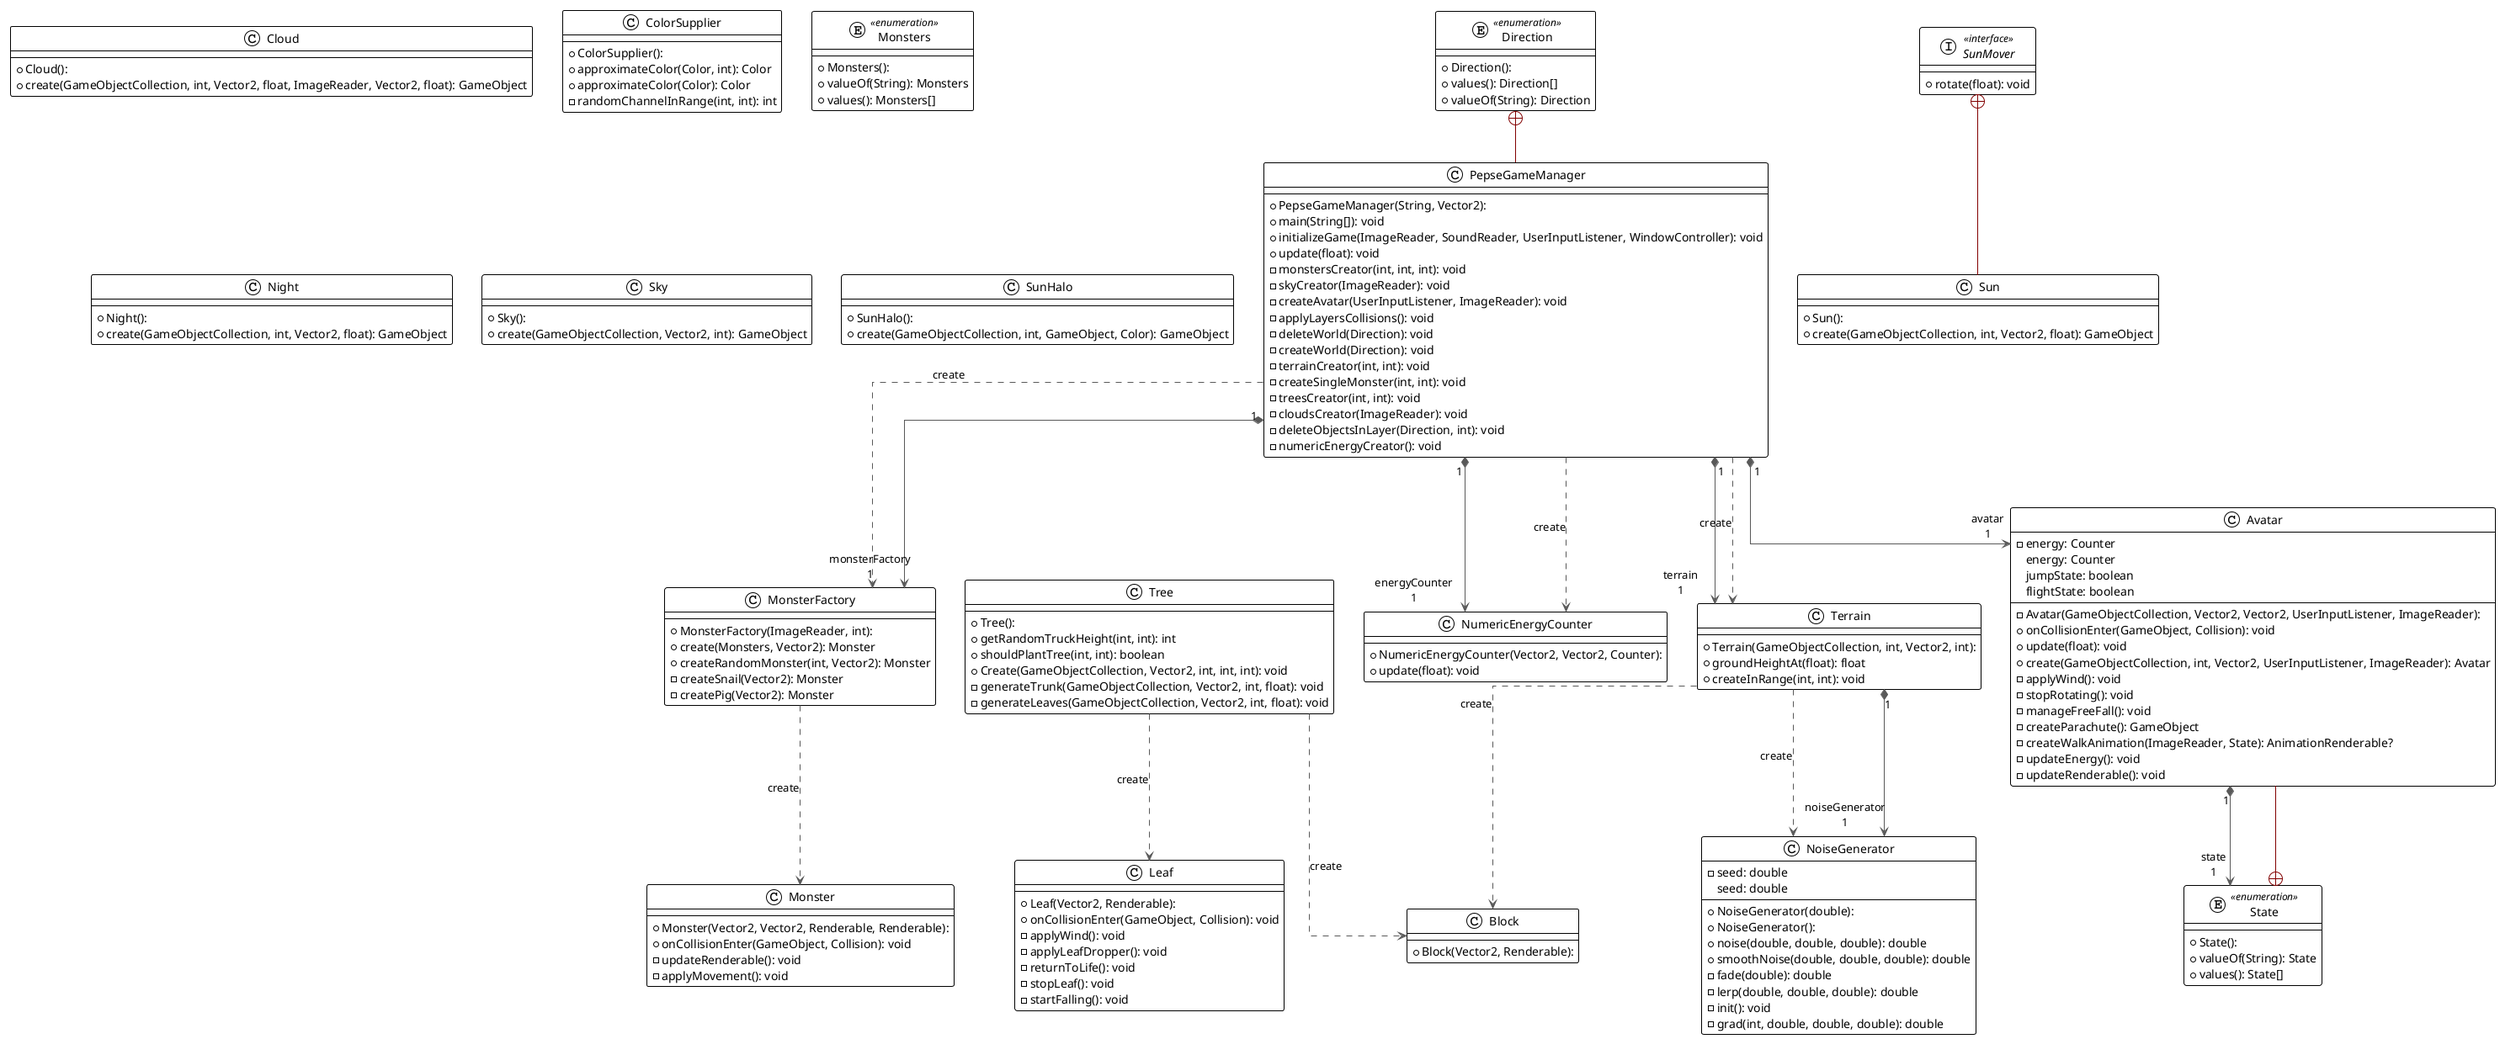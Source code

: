 @startuml

!theme plain
top to bottom direction
skinparam linetype ortho

class Avatar {
  - Avatar(GameObjectCollection, Vector2, Vector2, UserInputListener, ImageReader): 
  - energy: Counter
  + onCollisionEnter(GameObject, Collision): void
  + update(float): void
  + create(GameObjectCollection, int, Vector2, UserInputListener, ImageReader): Avatar
  - applyWind(): void
  - stopRotating(): void
  - manageFreeFall(): void
  - createParachute(): GameObject
  - createWalkAnimation(ImageReader, State): AnimationRenderable?
  - updateEnergy(): void
  - updateRenderable(): void
   energy: Counter
   jumpState: boolean
   flightState: boolean
}
class Block {
  + Block(Vector2, Renderable): 
}
class Cloud {
  + Cloud(): 
  + create(GameObjectCollection, int, Vector2, float, ImageReader, Vector2, float): GameObject
}
class ColorSupplier {
  + ColorSupplier(): 
  + approximateColor(Color, int): Color
  + approximateColor(Color): Color
  - randomChannelInRange(int, int): int
}
enum Direction << enumeration >> {
  + Direction(): 
  + values(): Direction[]
  + valueOf(String): Direction
}
class Leaf {
  + Leaf(Vector2, Renderable): 
  + onCollisionEnter(GameObject, Collision): void
  - applyWind(): void
  - applyLeafDropper(): void
  - returnToLife(): void
  - stopLeaf(): void
  - startFalling(): void
}
class Monster {
  + Monster(Vector2, Vector2, Renderable, Renderable): 
  + onCollisionEnter(GameObject, Collision): void
  - updateRenderable(): void
  - applyMovement(): void
}
class MonsterFactory {
  + MonsterFactory(ImageReader, int): 
  + create(Monsters, Vector2): Monster
  + createRandomMonster(int, Vector2): Monster
  - createSnail(Vector2): Monster
  - createPig(Vector2): Monster
}
enum Monsters << enumeration >> {
  + Monsters(): 
  + valueOf(String): Monsters
  + values(): Monsters[]
}
class Night {
  + Night(): 
  + create(GameObjectCollection, int, Vector2, float): GameObject
}
class NoiseGenerator {
  + NoiseGenerator(double): 
  + NoiseGenerator(): 
  - seed: double
  + noise(double, double, double): double
  + smoothNoise(double, double, double): double
  - fade(double): double
  - lerp(double, double, double): double
  - init(): void
  - grad(int, double, double, double): double
   seed: double
}
class NumericEnergyCounter {
  + NumericEnergyCounter(Vector2, Vector2, Counter): 
  + update(float): void
}
class PepseGameManager {
  + PepseGameManager(String, Vector2): 
  + main(String[]): void
  + initializeGame(ImageReader, SoundReader, UserInputListener, WindowController): void
  + update(float): void
  - monstersCreator(int, int, int): void
  - skyCreator(ImageReader): void
  - createAvatar(UserInputListener, ImageReader): void
  - applyLayersCollisions(): void
  - deleteWorld(Direction): void
  - createWorld(Direction): void
  - terrainCreator(int, int): void
  - createSingleMonster(int, int): void
  - treesCreator(int, int): void
  - cloudsCreator(ImageReader): void
  - deleteObjectsInLayer(Direction, int): void
  - numericEnergyCreator(): void
}
class Sky {
  + Sky(): 
  + create(GameObjectCollection, Vector2, int): GameObject
}
enum State << enumeration >> {
  + State(): 
  + valueOf(String): State
  + values(): State[]
}
class Sun {
  + Sun(): 
  + create(GameObjectCollection, int, Vector2, float): GameObject
}
class SunHalo {
  + SunHalo(): 
  + create(GameObjectCollection, int, GameObject, Color): GameObject
}
interface SunMover << interface >> {
  + rotate(float): void
}
class Terrain {
  + Terrain(GameObjectCollection, int, Vector2, int): 
  + groundHeightAt(float): float
  + createInRange(int, int): void
}
class Tree {
  + Tree(): 
  + getRandomTruckHeight(int, int): int
  + shouldPlantTree(int, int): boolean
  + Create(GameObjectCollection, Vector2, int, int, int): void
  - generateTrunk(GameObjectCollection, Vector2, int, float): void
  - generateLeaves(GameObjectCollection, Vector2, int, float): void
}

Avatar               "1" *-[#595959,plain]-> "state\n1" State                
Direction             +-[#820000,plain]-  PepseGameManager     
MonsterFactory        -[#595959,dashed]->  Monster              : "«create»"
PepseGameManager     "1" *-[#595959,plain]-> "avatar\n1" Avatar               
PepseGameManager      -[#595959,dashed]->  MonsterFactory       : "«create»"
PepseGameManager     "1" *-[#595959,plain]-> "monsterFactory\n1" MonsterFactory       
PepseGameManager     "1" *-[#595959,plain]-> "energyCounter\n1" NumericEnergyCounter 
PepseGameManager      -[#595959,dashed]->  NumericEnergyCounter : "«create»"
PepseGameManager     "1" *-[#595959,plain]-> "terrain\n1" Terrain              
PepseGameManager      -[#595959,dashed]->  Terrain              : "«create»"
State                 +-[#820000,plain]-  Avatar               
SunMover              +-[#820000,plain]-  Sun                  
Terrain               -[#595959,dashed]->  Block                : "«create»"
Terrain               -[#595959,dashed]->  NoiseGenerator       : "«create»"
Terrain              "1" *-[#595959,plain]-> "noiseGenerator\n1" NoiseGenerator       
Tree                  -[#595959,dashed]->  Block                : "«create»"
Tree                  -[#595959,dashed]->  Leaf                 : "«create»"
@enduml
